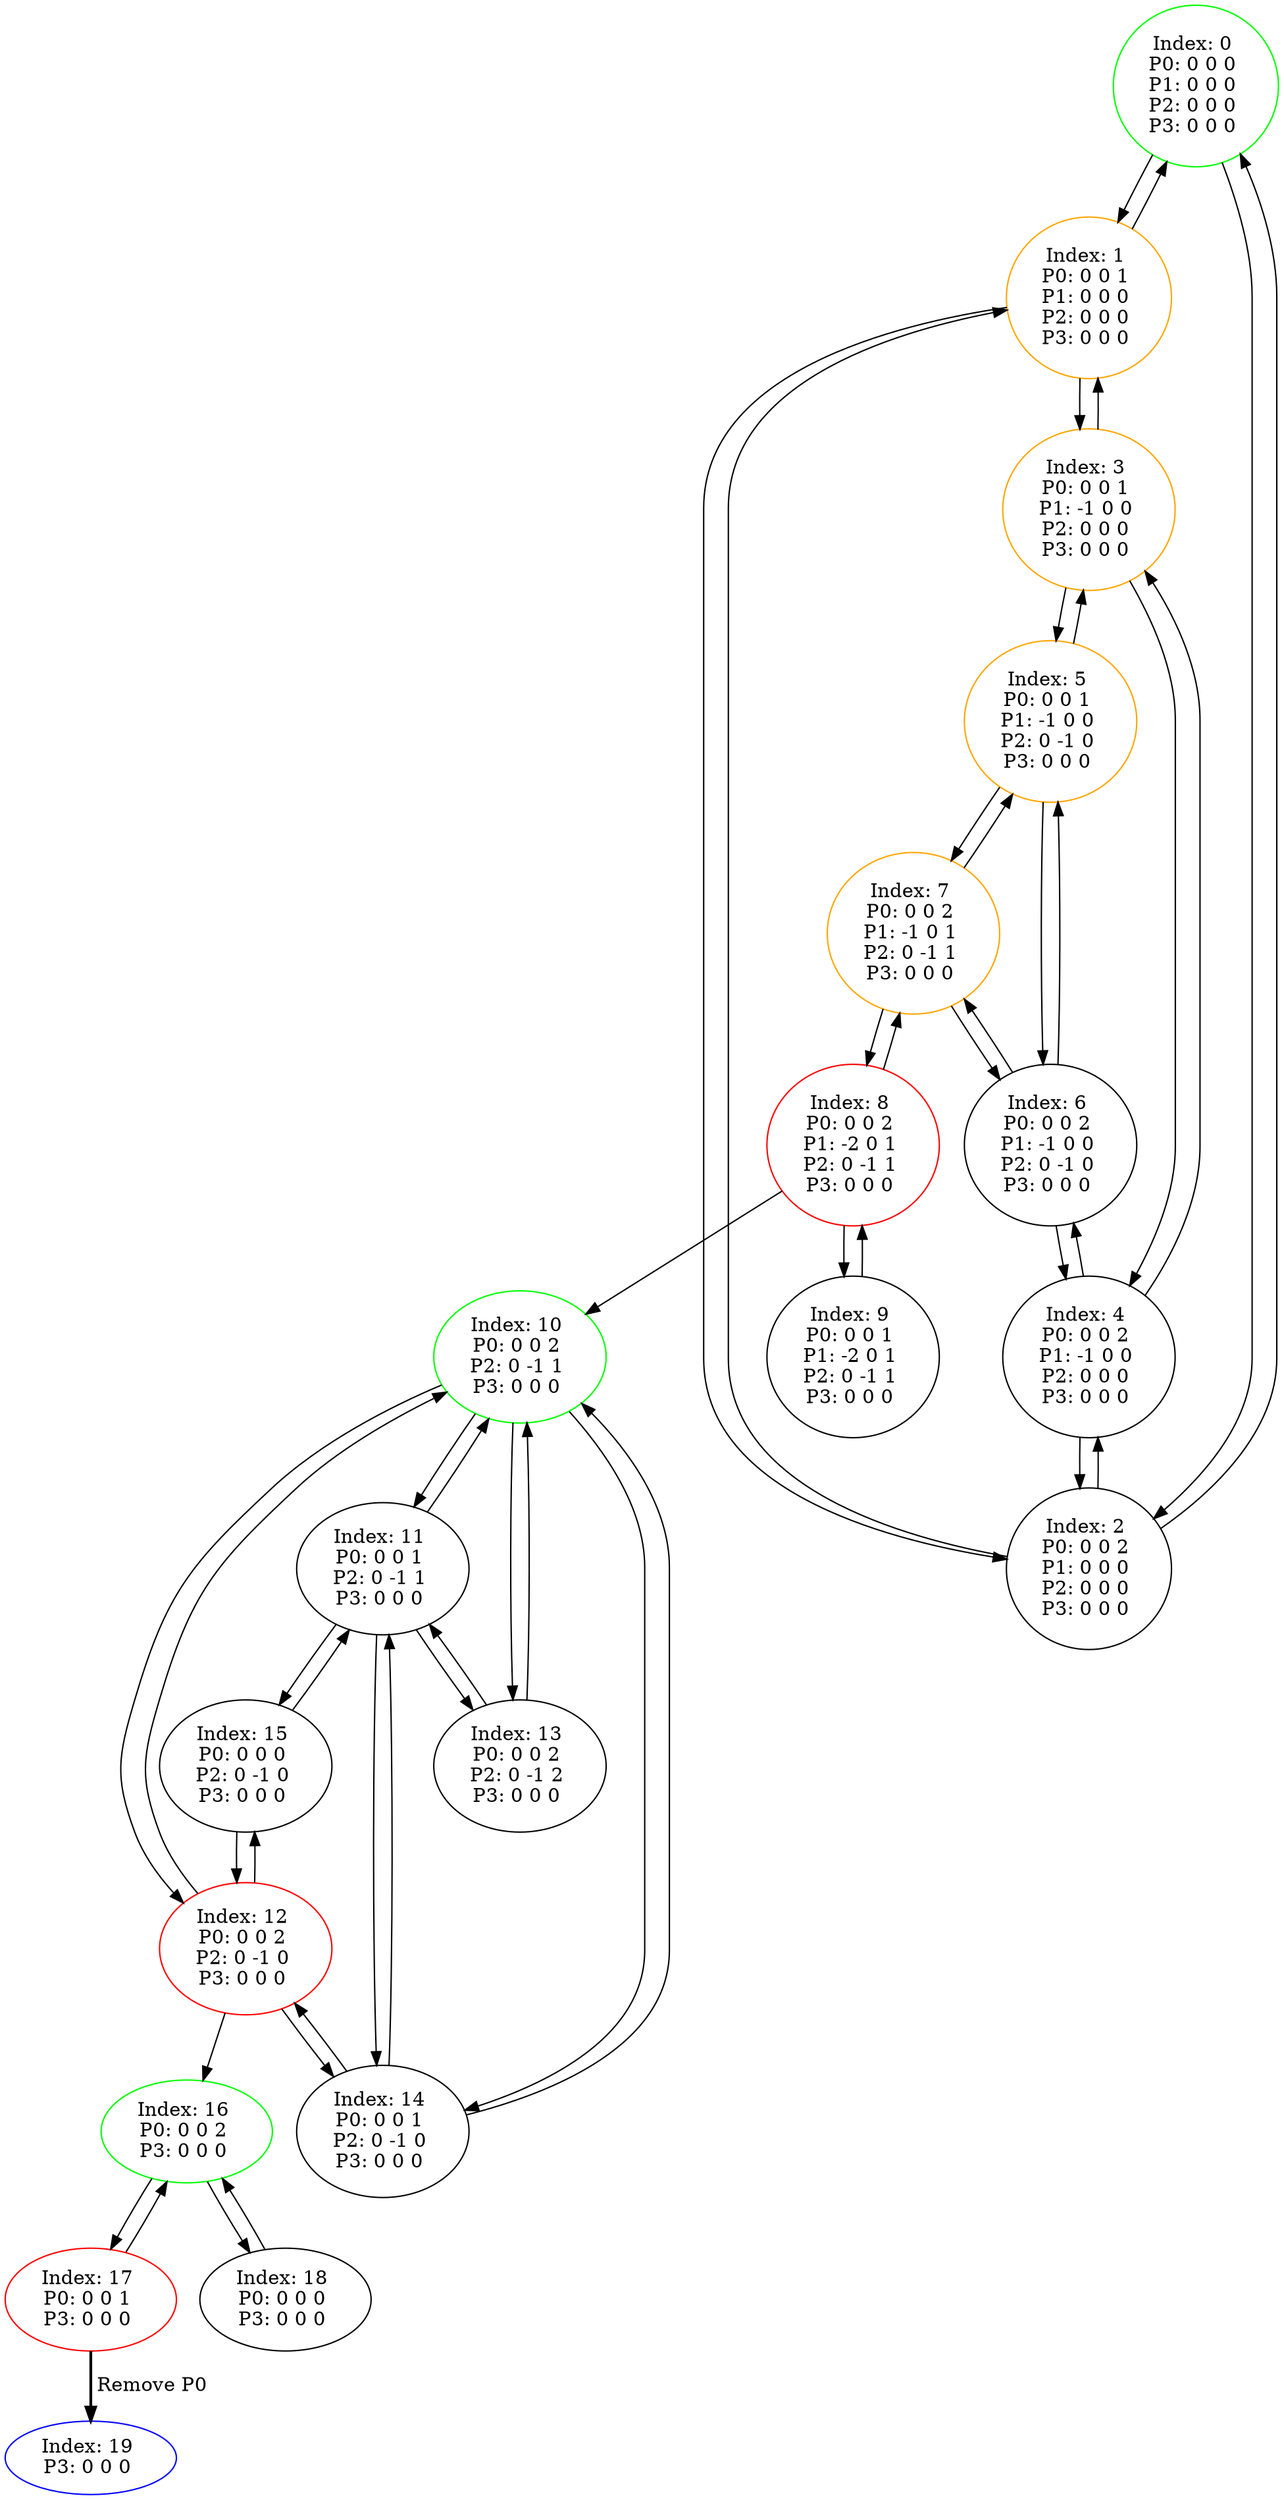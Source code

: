 digraph G {
color = "black"
0[label = "Index: 0 
P0: 0 0 0 
P1: 0 0 0 
P2: 0 0 0 
P3: 0 0 0 
", color = "green"]
1[label = "Index: 1 
P0: 0 0 1 
P1: 0 0 0 
P2: 0 0 0 
P3: 0 0 0 
", color = "orange"]
2[label = "Index: 2 
P0: 0 0 2 
P1: 0 0 0 
P2: 0 0 0 
P3: 0 0 0 
"]
3[label = "Index: 3 
P0: 0 0 1 
P1: -1 0 0 
P2: 0 0 0 
P3: 0 0 0 
", color = "orange"]
4[label = "Index: 4 
P0: 0 0 2 
P1: -1 0 0 
P2: 0 0 0 
P3: 0 0 0 
"]
5[label = "Index: 5 
P0: 0 0 1 
P1: -1 0 0 
P2: 0 -1 0 
P3: 0 0 0 
", color = "orange"]
6[label = "Index: 6 
P0: 0 0 2 
P1: -1 0 0 
P2: 0 -1 0 
P3: 0 0 0 
"]
7[label = "Index: 7 
P0: 0 0 2 
P1: -1 0 1 
P2: 0 -1 1 
P3: 0 0 0 
", color = "orange"]
8[label = "Index: 8 
P0: 0 0 2 
P1: -2 0 1 
P2: 0 -1 1 
P3: 0 0 0 
", color = "red"]
9[label = "Index: 9 
P0: 0 0 1 
P1: -2 0 1 
P2: 0 -1 1 
P3: 0 0 0 
"]
10[label = "Index: 10 
P0: 0 0 2 
P2: 0 -1 1 
P3: 0 0 0 
", color = "green"]
11[label = "Index: 11 
P0: 0 0 1 
P2: 0 -1 1 
P3: 0 0 0 
"]
12[label = "Index: 12 
P0: 0 0 2 
P2: 0 -1 0 
P3: 0 0 0 
", color = "red"]
13[label = "Index: 13 
P0: 0 0 2 
P2: 0 -1 2 
P3: 0 0 0 
"]
14[label = "Index: 14 
P0: 0 0 1 
P2: 0 -1 0 
P3: 0 0 0 
"]
15[label = "Index: 15 
P0: 0 0 0 
P2: 0 -1 0 
P3: 0 0 0 
"]
16[label = "Index: 16 
P0: 0 0 2 
P3: 0 0 0 
", color = "green"]
17[label = "Index: 17 
P0: 0 0 1 
P3: 0 0 0 
", color = "red"]
18[label = "Index: 18 
P0: 0 0 0 
P3: 0 0 0 
"]
19[label = "Index: 19 
P3: 0 0 0 
", color = "blue"]
0 -> 1
0 -> 2

1 -> 0
1 -> 2
1 -> 3

2 -> 0
2 -> 1
2 -> 4

3 -> 1
3 -> 4
3 -> 5

4 -> 2
4 -> 3
4 -> 6

5 -> 3
5 -> 6
5 -> 7

6 -> 4
6 -> 5
6 -> 7

7 -> 5
7 -> 6
7 -> 8

8 -> 7
8 -> 9
8 -> 10

9 -> 8

10 -> 11
10 -> 12
10 -> 13
10 -> 14

11 -> 10
11 -> 14
11 -> 15
11 -> 13

12 -> 10
12 -> 14
12 -> 15
12 -> 16

13 -> 10
13 -> 11

14 -> 10
14 -> 11
14 -> 12

15 -> 11
15 -> 12

16 -> 17
16 -> 18

17 -> 16
17 -> 19[style=bold label=" Remove P0 "];


18 -> 16

}
